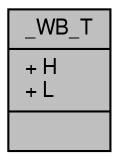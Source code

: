 digraph "_WB_T"
{
  edge [fontname="FreeSans",fontsize="10",labelfontname="FreeSans",labelfontsize="10"];
  node [fontname="FreeSans",fontsize="10",shape=record];
  Node1 [label="{_WB_T\n|+ H\l+ L\l|}",height=0.2,width=0.4,color="black", fillcolor="grey75", style="filled", fontcolor="black"];
}

